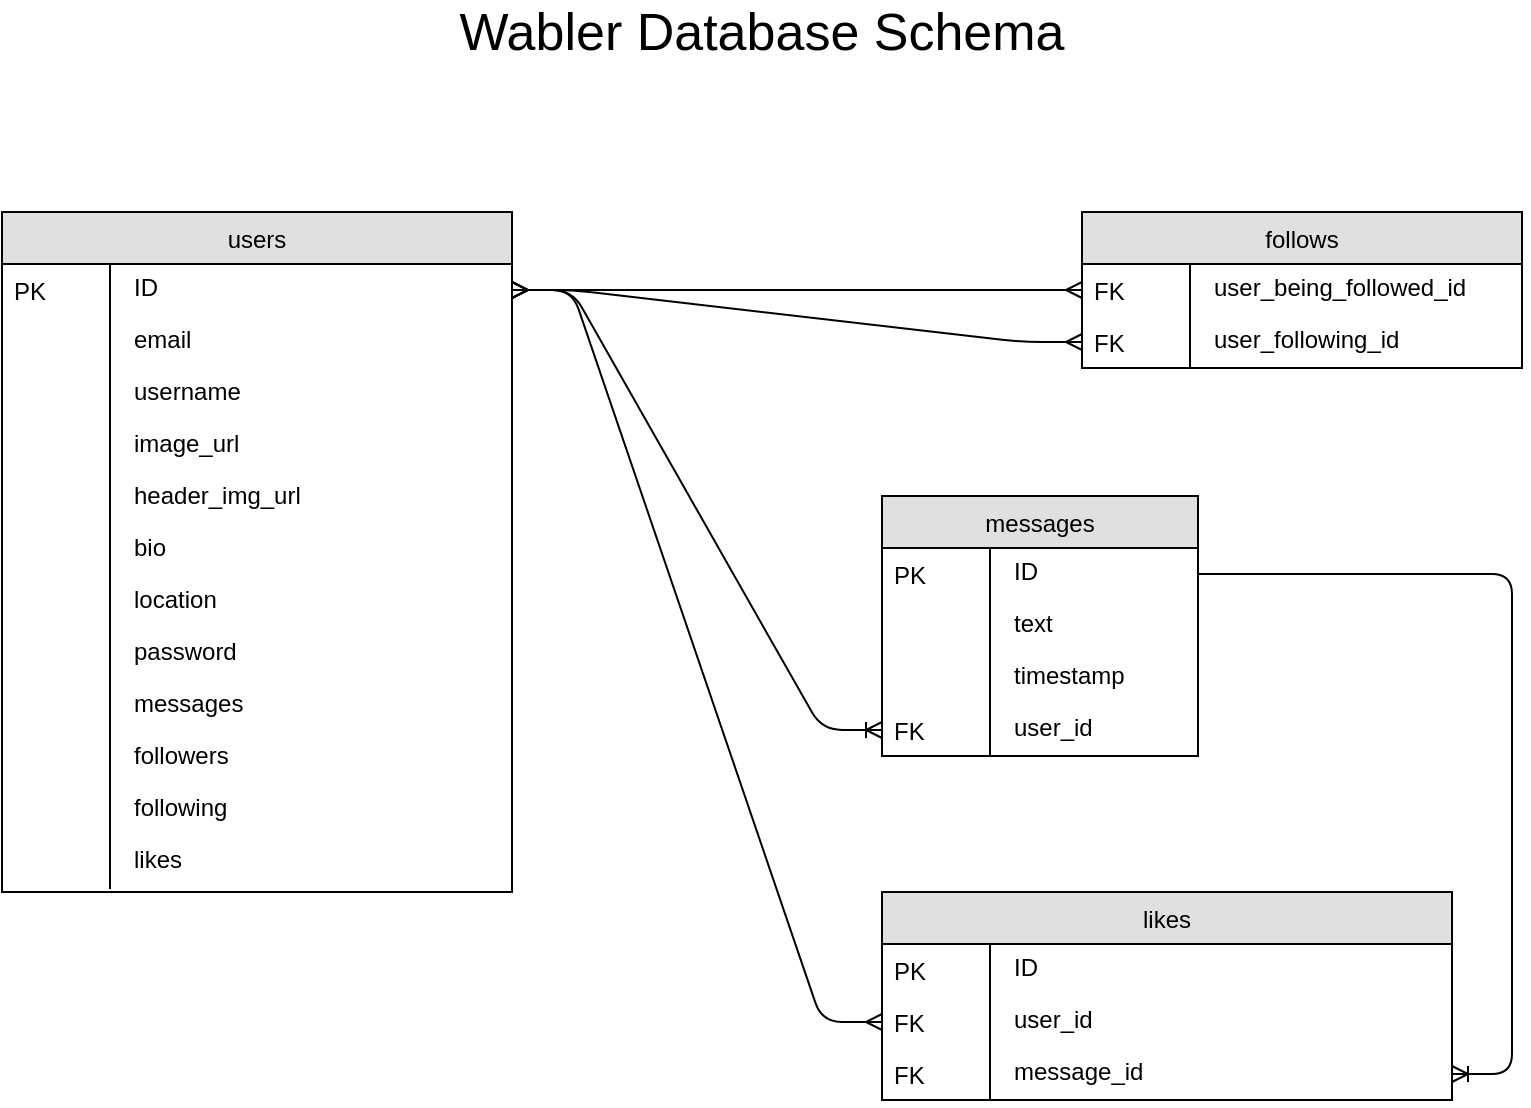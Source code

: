 <mxfile version="14.6.13" type="device"><diagram id="_CPkzi8LIgQqMiliLArv" name="Page-1"><mxGraphModel dx="1384" dy="741" grid="1" gridSize="10" guides="1" tooltips="1" connect="1" arrows="1" fold="1" page="1" pageScale="1" pageWidth="1100" pageHeight="850" math="0" shadow="0"><root><mxCell id="0"/><mxCell id="1" parent="0"/><mxCell id="KziDhTKoDEGJNE0s9iQT-1" value="follows" style="swimlane;fontStyle=0;childLayout=stackLayout;horizontal=1;startSize=26;fillColor=#e0e0e0;horizontalStack=0;resizeParent=1;resizeLast=0;collapsible=1;marginBottom=0;swimlaneFillColor=#ffffff;align=center;" vertex="1" parent="1"><mxGeometry x="700" y="140" width="220" height="78" as="geometry"/></mxCell><mxCell id="KziDhTKoDEGJNE0s9iQT-2" value="user_being_followed_id" style="shape=partialRectangle;top=0;left=0;right=0;bottom=0;align=left;verticalAlign=top;spacingTop=-2;fillColor=none;spacingLeft=64;spacingRight=4;overflow=hidden;rotatable=0;points=[[0,0.5],[1,0.5]];portConstraint=eastwest;dropTarget=0;" vertex="1" parent="KziDhTKoDEGJNE0s9iQT-1"><mxGeometry y="26" width="220" height="26" as="geometry"/></mxCell><mxCell id="KziDhTKoDEGJNE0s9iQT-3" value="FK" style="shape=partialRectangle;top=0;left=0;bottom=0;fillColor=none;align=left;verticalAlign=middle;spacingLeft=4;spacingRight=4;overflow=hidden;rotatable=180;points=[];portConstraint=eastwest;part=1;" vertex="1" connectable="0" parent="KziDhTKoDEGJNE0s9iQT-2"><mxGeometry width="54" height="26" as="geometry"/></mxCell><mxCell id="KziDhTKoDEGJNE0s9iQT-4" value="user_following_id" style="shape=partialRectangle;top=0;left=0;right=0;bottom=0;align=left;verticalAlign=top;spacingTop=-2;fillColor=none;spacingLeft=64;spacingRight=4;overflow=hidden;rotatable=0;points=[[0,0.5],[1,0.5]];portConstraint=eastwest;dropTarget=0;" vertex="1" parent="KziDhTKoDEGJNE0s9iQT-1"><mxGeometry y="52" width="220" height="26" as="geometry"/></mxCell><mxCell id="KziDhTKoDEGJNE0s9iQT-5" value="FK" style="shape=partialRectangle;top=0;left=0;bottom=0;fillColor=none;align=left;verticalAlign=middle;spacingLeft=4;spacingRight=4;overflow=hidden;rotatable=180;points=[];portConstraint=eastwest;part=1;" vertex="1" connectable="0" parent="KziDhTKoDEGJNE0s9iQT-4"><mxGeometry width="54" height="26" as="geometry"/></mxCell><mxCell id="KziDhTKoDEGJNE0s9iQT-6" value="likes" style="swimlane;fontStyle=0;childLayout=stackLayout;horizontal=1;startSize=26;fillColor=#e0e0e0;horizontalStack=0;resizeParent=1;resizeLast=0;collapsible=1;marginBottom=0;swimlaneFillColor=#ffffff;align=center;" vertex="1" parent="1"><mxGeometry x="600" y="480" width="285" height="104" as="geometry"/></mxCell><mxCell id="KziDhTKoDEGJNE0s9iQT-7" value="ID" style="shape=partialRectangle;top=0;left=0;right=0;bottom=0;align=left;verticalAlign=top;spacingTop=-2;fillColor=none;spacingLeft=64;spacingRight=4;overflow=hidden;rotatable=0;points=[[0,0.5],[1,0.5]];portConstraint=eastwest;dropTarget=0;" vertex="1" parent="KziDhTKoDEGJNE0s9iQT-6"><mxGeometry y="26" width="285" height="26" as="geometry"/></mxCell><mxCell id="KziDhTKoDEGJNE0s9iQT-8" value="PK" style="shape=partialRectangle;top=0;left=0;bottom=0;fillColor=none;align=left;verticalAlign=middle;spacingLeft=4;spacingRight=4;overflow=hidden;rotatable=180;points=[];portConstraint=eastwest;part=1;" vertex="1" connectable="0" parent="KziDhTKoDEGJNE0s9iQT-7"><mxGeometry width="54" height="26" as="geometry"/></mxCell><mxCell id="KziDhTKoDEGJNE0s9iQT-9" value="user_id" style="shape=partialRectangle;top=0;left=0;right=0;bottom=0;align=left;verticalAlign=top;spacingTop=-2;fillColor=none;spacingLeft=64;spacingRight=4;overflow=hidden;rotatable=0;points=[[0,0.5],[1,0.5]];portConstraint=eastwest;dropTarget=0;" vertex="1" parent="KziDhTKoDEGJNE0s9iQT-6"><mxGeometry y="52" width="285" height="26" as="geometry"/></mxCell><mxCell id="KziDhTKoDEGJNE0s9iQT-10" value="FK" style="shape=partialRectangle;top=0;left=0;bottom=0;fillColor=none;align=left;verticalAlign=middle;spacingLeft=4;spacingRight=4;overflow=hidden;rotatable=180;points=[];portConstraint=eastwest;part=1;" vertex="1" connectable="0" parent="KziDhTKoDEGJNE0s9iQT-9"><mxGeometry width="54" height="26" as="geometry"/></mxCell><mxCell id="KziDhTKoDEGJNE0s9iQT-11" value="message_id" style="shape=partialRectangle;top=0;left=0;right=0;bottom=0;align=left;verticalAlign=top;spacingTop=-2;fillColor=none;spacingLeft=64;spacingRight=4;overflow=hidden;rotatable=0;points=[[0,0.5],[1,0.5]];portConstraint=eastwest;dropTarget=0;" vertex="1" parent="KziDhTKoDEGJNE0s9iQT-6"><mxGeometry y="78" width="285" height="26" as="geometry"/></mxCell><mxCell id="KziDhTKoDEGJNE0s9iQT-12" value="FK" style="shape=partialRectangle;top=0;left=0;bottom=0;fillColor=none;align=left;verticalAlign=middle;spacingLeft=4;spacingRight=4;overflow=hidden;rotatable=180;points=[];portConstraint=eastwest;part=1;" vertex="1" connectable="0" parent="KziDhTKoDEGJNE0s9iQT-11"><mxGeometry width="54" height="26" as="geometry"/></mxCell><mxCell id="KziDhTKoDEGJNE0s9iQT-13" value="users" style="swimlane;fontStyle=0;childLayout=stackLayout;horizontal=1;startSize=26;fillColor=#e0e0e0;horizontalStack=0;resizeParent=1;resizeLast=0;collapsible=1;marginBottom=0;swimlaneFillColor=#ffffff;align=center;" vertex="1" parent="1"><mxGeometry x="160" y="140" width="255" height="340" as="geometry"/></mxCell><mxCell id="KziDhTKoDEGJNE0s9iQT-51" value="ID" style="shape=partialRectangle;top=0;left=0;right=0;bottom=0;align=left;verticalAlign=top;spacingTop=-2;fillColor=none;spacingLeft=64;spacingRight=4;overflow=hidden;rotatable=0;points=[[0,0.5],[1,0.5]];portConstraint=eastwest;dropTarget=0;" vertex="1" parent="KziDhTKoDEGJNE0s9iQT-13"><mxGeometry y="26" width="255" height="26" as="geometry"/></mxCell><mxCell id="KziDhTKoDEGJNE0s9iQT-52" value="PK" style="shape=partialRectangle;top=0;left=0;bottom=0;fillColor=none;align=left;verticalAlign=middle;spacingLeft=4;spacingRight=4;overflow=hidden;rotatable=180;points=[];portConstraint=eastwest;part=1;" vertex="1" connectable="0" parent="KziDhTKoDEGJNE0s9iQT-51"><mxGeometry width="54" height="26" as="geometry"/></mxCell><mxCell id="KziDhTKoDEGJNE0s9iQT-16" value="email" style="shape=partialRectangle;top=0;left=0;right=0;bottom=0;align=left;verticalAlign=top;spacingTop=-2;fillColor=none;spacingLeft=64;spacingRight=4;overflow=hidden;rotatable=0;points=[[0,0.5],[1,0.5]];portConstraint=eastwest;dropTarget=0;" vertex="1" parent="KziDhTKoDEGJNE0s9iQT-13"><mxGeometry y="52" width="255" height="26" as="geometry"/></mxCell><mxCell id="KziDhTKoDEGJNE0s9iQT-17" value="" style="shape=partialRectangle;top=0;left=0;bottom=0;fillColor=none;align=left;verticalAlign=middle;spacingLeft=4;spacingRight=4;overflow=hidden;rotatable=180;points=[];portConstraint=eastwest;part=1;" vertex="1" connectable="0" parent="KziDhTKoDEGJNE0s9iQT-16"><mxGeometry width="54" height="26" as="geometry"/></mxCell><mxCell id="KziDhTKoDEGJNE0s9iQT-18" value="username" style="shape=partialRectangle;top=0;left=0;right=0;bottom=0;align=left;verticalAlign=top;spacingTop=-2;fillColor=none;spacingLeft=64;spacingRight=4;overflow=hidden;rotatable=0;points=[[0,0.5],[1,0.5]];portConstraint=eastwest;dropTarget=0;" vertex="1" parent="KziDhTKoDEGJNE0s9iQT-13"><mxGeometry y="78" width="255" height="26" as="geometry"/></mxCell><mxCell id="KziDhTKoDEGJNE0s9iQT-19" value="" style="shape=partialRectangle;top=0;left=0;bottom=0;fillColor=none;align=left;verticalAlign=middle;spacingLeft=4;spacingRight=4;overflow=hidden;rotatable=180;points=[];portConstraint=eastwest;part=1;" vertex="1" connectable="0" parent="KziDhTKoDEGJNE0s9iQT-18"><mxGeometry width="54" height="26" as="geometry"/></mxCell><mxCell id="KziDhTKoDEGJNE0s9iQT-20" value="image_url" style="shape=partialRectangle;top=0;left=0;right=0;bottom=0;align=left;verticalAlign=top;spacingTop=-2;fillColor=none;spacingLeft=64;spacingRight=4;overflow=hidden;rotatable=0;points=[[0,0.5],[1,0.5]];portConstraint=eastwest;dropTarget=0;" vertex="1" parent="KziDhTKoDEGJNE0s9iQT-13"><mxGeometry y="104" width="255" height="26" as="geometry"/></mxCell><mxCell id="KziDhTKoDEGJNE0s9iQT-21" value="" style="shape=partialRectangle;top=0;left=0;bottom=0;fillColor=none;align=left;verticalAlign=middle;spacingLeft=4;spacingRight=4;overflow=hidden;rotatable=180;points=[];portConstraint=eastwest;part=1;" vertex="1" connectable="0" parent="KziDhTKoDEGJNE0s9iQT-20"><mxGeometry width="54" height="26" as="geometry"/></mxCell><mxCell id="KziDhTKoDEGJNE0s9iQT-22" value="header_img_url" style="shape=partialRectangle;top=0;left=0;right=0;bottom=0;align=left;verticalAlign=top;spacingTop=-2;fillColor=none;spacingLeft=64;spacingRight=4;overflow=hidden;rotatable=0;points=[[0,0.5],[1,0.5]];portConstraint=eastwest;dropTarget=0;" vertex="1" parent="KziDhTKoDEGJNE0s9iQT-13"><mxGeometry y="130" width="255" height="26" as="geometry"/></mxCell><mxCell id="KziDhTKoDEGJNE0s9iQT-23" value="" style="shape=partialRectangle;top=0;left=0;bottom=0;fillColor=none;align=left;verticalAlign=middle;spacingLeft=4;spacingRight=4;overflow=hidden;rotatable=180;points=[];portConstraint=eastwest;part=1;" vertex="1" connectable="0" parent="KziDhTKoDEGJNE0s9iQT-22"><mxGeometry width="54" height="26" as="geometry"/></mxCell><mxCell id="KziDhTKoDEGJNE0s9iQT-24" value="bio" style="shape=partialRectangle;top=0;left=0;right=0;bottom=0;align=left;verticalAlign=top;spacingTop=-2;fillColor=none;spacingLeft=64;spacingRight=4;overflow=hidden;rotatable=0;points=[[0,0.5],[1,0.5]];portConstraint=eastwest;dropTarget=0;" vertex="1" parent="KziDhTKoDEGJNE0s9iQT-13"><mxGeometry y="156" width="255" height="26" as="geometry"/></mxCell><mxCell id="KziDhTKoDEGJNE0s9iQT-25" value="" style="shape=partialRectangle;top=0;left=0;bottom=0;fillColor=none;align=left;verticalAlign=middle;spacingLeft=4;spacingRight=4;overflow=hidden;rotatable=180;points=[];portConstraint=eastwest;part=1;" vertex="1" connectable="0" parent="KziDhTKoDEGJNE0s9iQT-24"><mxGeometry width="54" height="26" as="geometry"/></mxCell><mxCell id="KziDhTKoDEGJNE0s9iQT-26" value="location" style="shape=partialRectangle;top=0;left=0;right=0;bottom=0;align=left;verticalAlign=top;spacingTop=-2;fillColor=none;spacingLeft=64;spacingRight=4;overflow=hidden;rotatable=0;points=[[0,0.5],[1,0.5]];portConstraint=eastwest;dropTarget=0;" vertex="1" parent="KziDhTKoDEGJNE0s9iQT-13"><mxGeometry y="182" width="255" height="26" as="geometry"/></mxCell><mxCell id="KziDhTKoDEGJNE0s9iQT-27" value="" style="shape=partialRectangle;top=0;left=0;bottom=0;fillColor=none;align=left;verticalAlign=middle;spacingLeft=4;spacingRight=4;overflow=hidden;rotatable=180;points=[];portConstraint=eastwest;part=1;" vertex="1" connectable="0" parent="KziDhTKoDEGJNE0s9iQT-26"><mxGeometry width="54" height="26" as="geometry"/></mxCell><mxCell id="KziDhTKoDEGJNE0s9iQT-28" value="password" style="shape=partialRectangle;top=0;left=0;right=0;bottom=0;align=left;verticalAlign=top;spacingTop=-2;fillColor=none;spacingLeft=64;spacingRight=4;overflow=hidden;rotatable=0;points=[[0,0.5],[1,0.5]];portConstraint=eastwest;dropTarget=0;" vertex="1" parent="KziDhTKoDEGJNE0s9iQT-13"><mxGeometry y="208" width="255" height="26" as="geometry"/></mxCell><mxCell id="KziDhTKoDEGJNE0s9iQT-29" value="" style="shape=partialRectangle;top=0;left=0;bottom=0;fillColor=none;align=left;verticalAlign=middle;spacingLeft=4;spacingRight=4;overflow=hidden;rotatable=180;points=[];portConstraint=eastwest;part=1;" vertex="1" connectable="0" parent="KziDhTKoDEGJNE0s9iQT-28"><mxGeometry width="54" height="26" as="geometry"/></mxCell><mxCell id="KziDhTKoDEGJNE0s9iQT-30" value="messages" style="shape=partialRectangle;top=0;left=0;right=0;bottom=0;align=left;verticalAlign=top;spacingTop=-2;fillColor=none;spacingLeft=64;spacingRight=4;overflow=hidden;rotatable=0;points=[[0,0.5],[1,0.5]];portConstraint=eastwest;dropTarget=0;" vertex="1" parent="KziDhTKoDEGJNE0s9iQT-13"><mxGeometry y="234" width="255" height="26" as="geometry"/></mxCell><mxCell id="KziDhTKoDEGJNE0s9iQT-31" value="" style="shape=partialRectangle;top=0;left=0;bottom=0;fillColor=none;align=left;verticalAlign=middle;spacingLeft=4;spacingRight=4;overflow=hidden;rotatable=180;points=[];portConstraint=eastwest;part=1;" vertex="1" connectable="0" parent="KziDhTKoDEGJNE0s9iQT-30"><mxGeometry width="54" height="26" as="geometry"/></mxCell><mxCell id="KziDhTKoDEGJNE0s9iQT-32" value="followers" style="shape=partialRectangle;top=0;left=0;right=0;bottom=0;align=left;verticalAlign=top;spacingTop=-2;fillColor=none;spacingLeft=64;spacingRight=4;overflow=hidden;rotatable=0;points=[[0,0.5],[1,0.5]];portConstraint=eastwest;dropTarget=0;" vertex="1" parent="KziDhTKoDEGJNE0s9iQT-13"><mxGeometry y="260" width="255" height="26" as="geometry"/></mxCell><mxCell id="KziDhTKoDEGJNE0s9iQT-33" value="" style="shape=partialRectangle;top=0;left=0;bottom=0;fillColor=none;align=left;verticalAlign=middle;spacingLeft=4;spacingRight=4;overflow=hidden;rotatable=180;points=[];portConstraint=eastwest;part=1;" vertex="1" connectable="0" parent="KziDhTKoDEGJNE0s9iQT-32"><mxGeometry width="54" height="26" as="geometry"/></mxCell><mxCell id="KziDhTKoDEGJNE0s9iQT-34" value="following" style="shape=partialRectangle;top=0;left=0;right=0;bottom=0;align=left;verticalAlign=top;spacingTop=-2;fillColor=none;spacingLeft=64;spacingRight=4;overflow=hidden;rotatable=0;points=[[0,0.5],[1,0.5]];portConstraint=eastwest;dropTarget=0;" vertex="1" parent="KziDhTKoDEGJNE0s9iQT-13"><mxGeometry y="286" width="255" height="26" as="geometry"/></mxCell><mxCell id="KziDhTKoDEGJNE0s9iQT-35" value="" style="shape=partialRectangle;top=0;left=0;bottom=0;fillColor=none;align=left;verticalAlign=middle;spacingLeft=4;spacingRight=4;overflow=hidden;rotatable=180;points=[];portConstraint=eastwest;part=1;" vertex="1" connectable="0" parent="KziDhTKoDEGJNE0s9iQT-34"><mxGeometry width="54" height="26" as="geometry"/></mxCell><mxCell id="KziDhTKoDEGJNE0s9iQT-36" value="likes" style="shape=partialRectangle;top=0;left=0;right=0;bottom=0;align=left;verticalAlign=top;spacingTop=-2;fillColor=none;spacingLeft=64;spacingRight=4;overflow=hidden;rotatable=0;points=[[0,0.5],[1,0.5]];portConstraint=eastwest;dropTarget=0;" vertex="1" parent="KziDhTKoDEGJNE0s9iQT-13"><mxGeometry y="312" width="255" height="26" as="geometry"/></mxCell><mxCell id="KziDhTKoDEGJNE0s9iQT-37" value="" style="shape=partialRectangle;top=0;left=0;bottom=0;fillColor=none;align=left;verticalAlign=middle;spacingLeft=4;spacingRight=4;overflow=hidden;rotatable=180;points=[];portConstraint=eastwest;part=1;" vertex="1" connectable="0" parent="KziDhTKoDEGJNE0s9iQT-36"><mxGeometry width="54" height="26" as="geometry"/></mxCell><mxCell id="KziDhTKoDEGJNE0s9iQT-38" value="messages" style="swimlane;fontStyle=0;childLayout=stackLayout;horizontal=1;startSize=26;fillColor=#e0e0e0;horizontalStack=0;resizeParent=1;resizeLast=0;collapsible=1;marginBottom=0;swimlaneFillColor=#ffffff;align=center;" vertex="1" parent="1"><mxGeometry x="600" y="282" width="158" height="130" as="geometry"/></mxCell><mxCell id="KziDhTKoDEGJNE0s9iQT-39" value="ID" style="shape=partialRectangle;top=0;left=0;right=0;bottom=0;align=left;verticalAlign=top;spacingTop=-2;fillColor=none;spacingLeft=64;spacingRight=4;overflow=hidden;rotatable=0;points=[[0,0.5],[1,0.5]];portConstraint=eastwest;dropTarget=0;" vertex="1" parent="KziDhTKoDEGJNE0s9iQT-38"><mxGeometry y="26" width="158" height="26" as="geometry"/></mxCell><mxCell id="KziDhTKoDEGJNE0s9iQT-40" value="PK" style="shape=partialRectangle;top=0;left=0;bottom=0;fillColor=none;align=left;verticalAlign=middle;spacingLeft=4;spacingRight=4;overflow=hidden;rotatable=180;points=[];portConstraint=eastwest;part=1;" vertex="1" connectable="0" parent="KziDhTKoDEGJNE0s9iQT-39"><mxGeometry width="54" height="26" as="geometry"/></mxCell><mxCell id="KziDhTKoDEGJNE0s9iQT-41" value="text" style="shape=partialRectangle;top=0;left=0;right=0;bottom=0;align=left;verticalAlign=top;spacingTop=-2;fillColor=none;spacingLeft=64;spacingRight=4;overflow=hidden;rotatable=0;points=[[0,0.5],[1,0.5]];portConstraint=eastwest;dropTarget=0;" vertex="1" parent="KziDhTKoDEGJNE0s9iQT-38"><mxGeometry y="52" width="158" height="26" as="geometry"/></mxCell><mxCell id="KziDhTKoDEGJNE0s9iQT-42" value="" style="shape=partialRectangle;top=0;left=0;bottom=0;fillColor=none;align=left;verticalAlign=middle;spacingLeft=4;spacingRight=4;overflow=hidden;rotatable=180;points=[];portConstraint=eastwest;part=1;" vertex="1" connectable="0" parent="KziDhTKoDEGJNE0s9iQT-41"><mxGeometry width="54" height="26" as="geometry"/></mxCell><mxCell id="KziDhTKoDEGJNE0s9iQT-43" value="timestamp" style="shape=partialRectangle;top=0;left=0;right=0;bottom=0;align=left;verticalAlign=top;spacingTop=-2;fillColor=none;spacingLeft=64;spacingRight=4;overflow=hidden;rotatable=0;points=[[0,0.5],[1,0.5]];portConstraint=eastwest;dropTarget=0;" vertex="1" parent="KziDhTKoDEGJNE0s9iQT-38"><mxGeometry y="78" width="158" height="26" as="geometry"/></mxCell><mxCell id="KziDhTKoDEGJNE0s9iQT-44" value="" style="shape=partialRectangle;top=0;left=0;bottom=0;fillColor=none;align=left;verticalAlign=middle;spacingLeft=4;spacingRight=4;overflow=hidden;rotatable=180;points=[];portConstraint=eastwest;part=1;" vertex="1" connectable="0" parent="KziDhTKoDEGJNE0s9iQT-43"><mxGeometry width="54" height="26" as="geometry"/></mxCell><mxCell id="KziDhTKoDEGJNE0s9iQT-45" value="user_id" style="shape=partialRectangle;top=0;left=0;right=0;bottom=0;align=left;verticalAlign=top;spacingTop=-2;fillColor=none;spacingLeft=64;spacingRight=4;overflow=hidden;rotatable=0;points=[[0,0.5],[1,0.5]];portConstraint=eastwest;dropTarget=0;" vertex="1" parent="KziDhTKoDEGJNE0s9iQT-38"><mxGeometry y="104" width="158" height="26" as="geometry"/></mxCell><mxCell id="KziDhTKoDEGJNE0s9iQT-46" value="FK" style="shape=partialRectangle;top=0;left=0;bottom=0;fillColor=none;align=left;verticalAlign=middle;spacingLeft=4;spacingRight=4;overflow=hidden;rotatable=180;points=[];portConstraint=eastwest;part=1;" vertex="1" connectable="0" parent="KziDhTKoDEGJNE0s9iQT-45"><mxGeometry width="54" height="26" as="geometry"/></mxCell><mxCell id="KziDhTKoDEGJNE0s9iQT-56" value="" style="edgeStyle=entityRelationEdgeStyle;fontSize=12;html=1;endArrow=ERoneToMany;" edge="1" parent="1" source="KziDhTKoDEGJNE0s9iQT-51" target="KziDhTKoDEGJNE0s9iQT-45"><mxGeometry width="100" height="100" relative="1" as="geometry"><mxPoint x="390" y="372" as="sourcePoint"/><mxPoint x="490" y="272" as="targetPoint"/></mxGeometry></mxCell><mxCell id="KziDhTKoDEGJNE0s9iQT-57" value="" style="edgeStyle=entityRelationEdgeStyle;fontSize=12;html=1;endArrow=ERoneToMany;" edge="1" parent="1" source="KziDhTKoDEGJNE0s9iQT-39" target="KziDhTKoDEGJNE0s9iQT-11"><mxGeometry width="100" height="100" relative="1" as="geometry"><mxPoint x="390" y="372" as="sourcePoint"/><mxPoint x="490" y="272" as="targetPoint"/></mxGeometry></mxCell><mxCell id="KziDhTKoDEGJNE0s9iQT-59" value="" style="edgeStyle=entityRelationEdgeStyle;fontSize=12;html=1;endArrow=ERmany;startArrow=ERmany;" edge="1" parent="1" source="KziDhTKoDEGJNE0s9iQT-51" target="KziDhTKoDEGJNE0s9iQT-9"><mxGeometry width="100" height="100" relative="1" as="geometry"><mxPoint x="390" y="372" as="sourcePoint"/><mxPoint x="490" y="272" as="targetPoint"/></mxGeometry></mxCell><mxCell id="KziDhTKoDEGJNE0s9iQT-60" value="" style="edgeStyle=entityRelationEdgeStyle;fontSize=12;html=1;endArrow=ERmany;startArrow=ERmany;" edge="1" parent="1" source="KziDhTKoDEGJNE0s9iQT-51" target="KziDhTKoDEGJNE0s9iQT-2"><mxGeometry width="100" height="100" relative="1" as="geometry"><mxPoint x="420" y="182" as="sourcePoint"/><mxPoint x="490" y="272" as="targetPoint"/></mxGeometry></mxCell><mxCell id="KziDhTKoDEGJNE0s9iQT-61" value="" style="edgeStyle=entityRelationEdgeStyle;fontSize=12;html=1;endArrow=ERmany;startArrow=ERmany;" edge="1" parent="1" source="KziDhTKoDEGJNE0s9iQT-51" target="KziDhTKoDEGJNE0s9iQT-4"><mxGeometry width="100" height="100" relative="1" as="geometry"><mxPoint x="390" y="372" as="sourcePoint"/><mxPoint x="490" y="272" as="targetPoint"/></mxGeometry></mxCell><mxCell id="KziDhTKoDEGJNE0s9iQT-62" value="Wabler Database Schema" style="text;html=1;strokeColor=none;fillColor=none;align=center;verticalAlign=middle;whiteSpace=wrap;rounded=0;fontSize=26;" vertex="1" parent="1"><mxGeometry x="280" y="40" width="520" height="20" as="geometry"/></mxCell></root></mxGraphModel></diagram></mxfile>